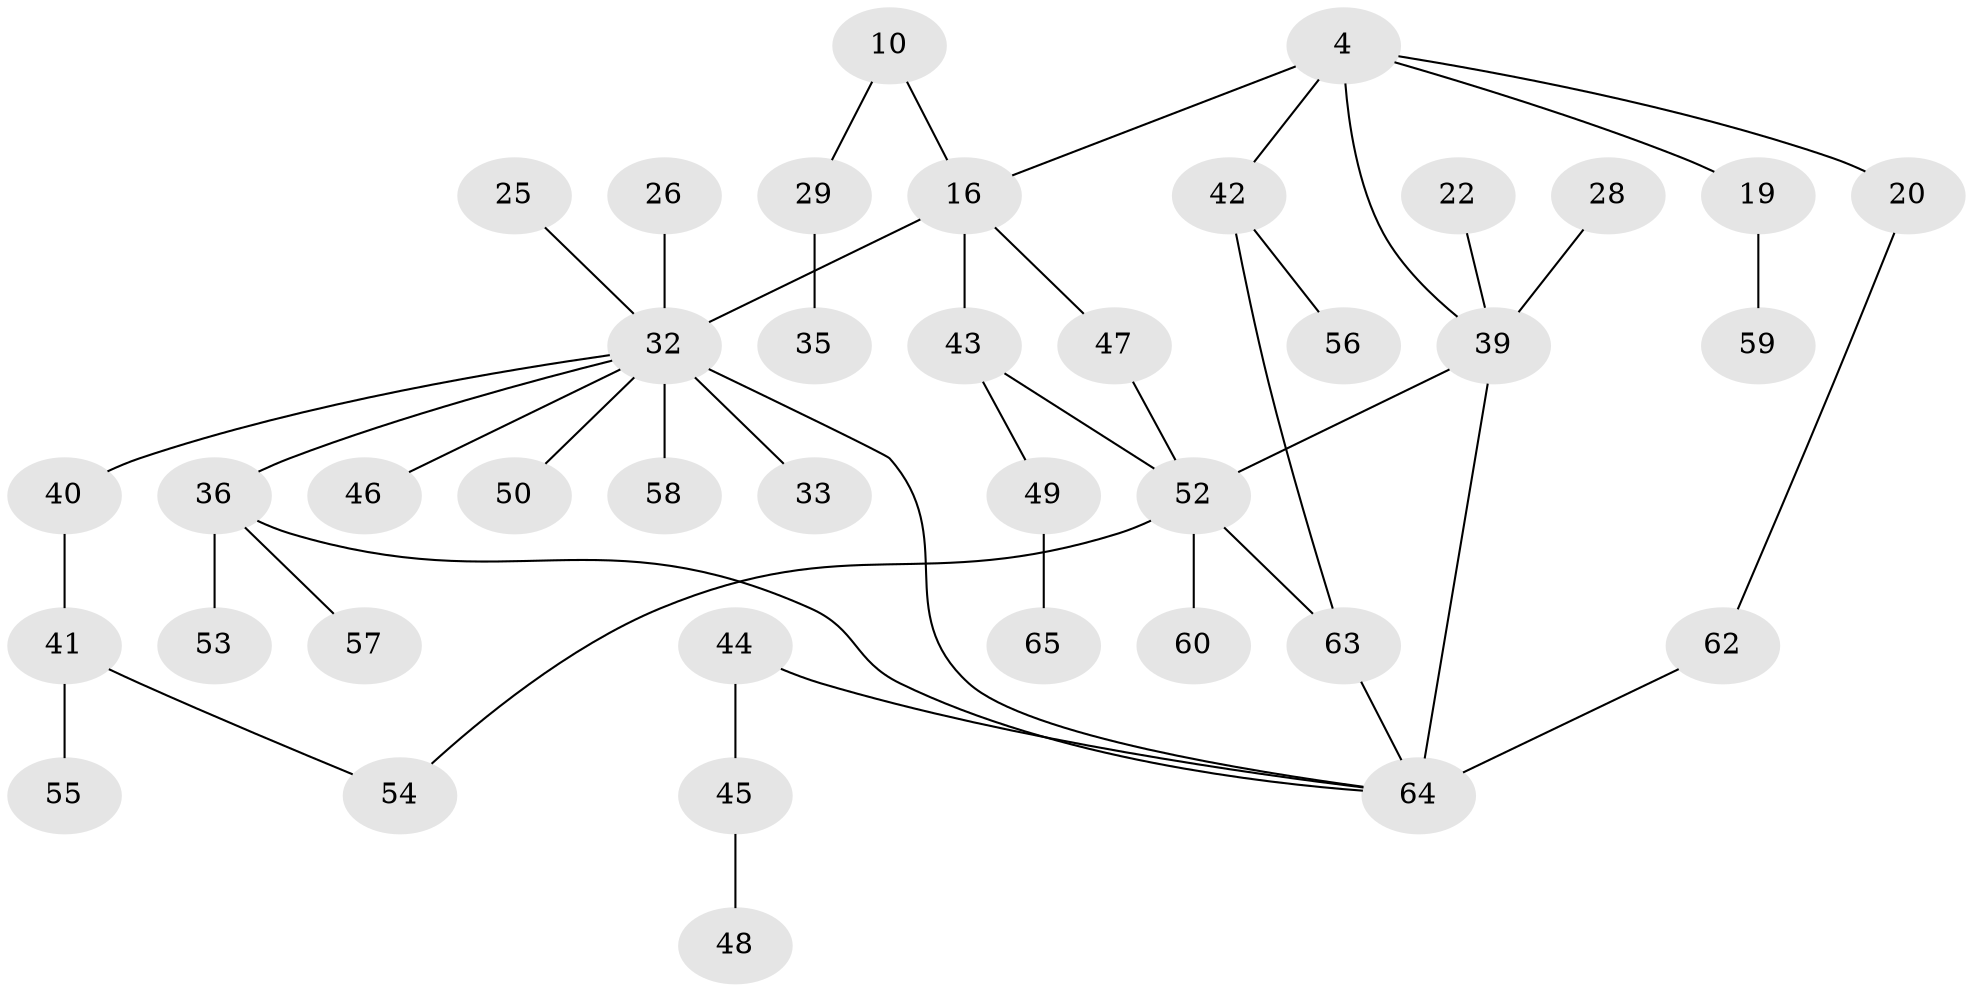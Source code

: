 // original degree distribution, {6: 0.07692307692307693, 3: 0.15384615384615385, 5: 0.03076923076923077, 7: 0.015384615384615385, 2: 0.38461538461538464, 1: 0.26153846153846155, 4: 0.07692307692307693}
// Generated by graph-tools (version 1.1) at 2025/44/03/04/25 21:44:26]
// undirected, 39 vertices, 46 edges
graph export_dot {
graph [start="1"]
  node [color=gray90,style=filled];
  4;
  10;
  16 [super="+7"];
  19;
  20;
  22;
  25;
  26;
  28;
  29;
  32 [super="+23+24"];
  33;
  35;
  36 [super="+14"];
  39 [super="+17+15"];
  40;
  41;
  42 [super="+6+30"];
  43 [super="+34"];
  44;
  45;
  46;
  47 [super="+8"];
  48;
  49;
  50;
  52 [super="+21+31"];
  53 [super="+51"];
  54;
  55;
  56;
  57;
  58;
  59;
  60;
  62;
  63 [super="+9"];
  64 [super="+27+61"];
  65;
  4 -- 19;
  4 -- 20;
  4 -- 16 [weight=2];
  4 -- 42;
  4 -- 39 [weight=2];
  10 -- 29;
  10 -- 16;
  16 -- 43;
  16 -- 32 [weight=2];
  16 -- 47;
  19 -- 59;
  20 -- 62;
  22 -- 39;
  25 -- 32;
  26 -- 32;
  28 -- 39;
  29 -- 35;
  32 -- 33;
  32 -- 40;
  32 -- 46;
  32 -- 50;
  32 -- 64 [weight=2];
  32 -- 36;
  32 -- 58;
  36 -- 53 [weight=2];
  36 -- 57;
  36 -- 64;
  39 -- 64 [weight=4];
  39 -- 52 [weight=2];
  40 -- 41;
  41 -- 55;
  41 -- 54;
  42 -- 63;
  42 -- 56;
  43 -- 52 [weight=2];
  43 -- 49;
  44 -- 45;
  44 -- 64;
  45 -- 48;
  47 -- 52;
  49 -- 65;
  52 -- 54;
  52 -- 60;
  52 -- 63;
  62 -- 64;
  63 -- 64;
}
